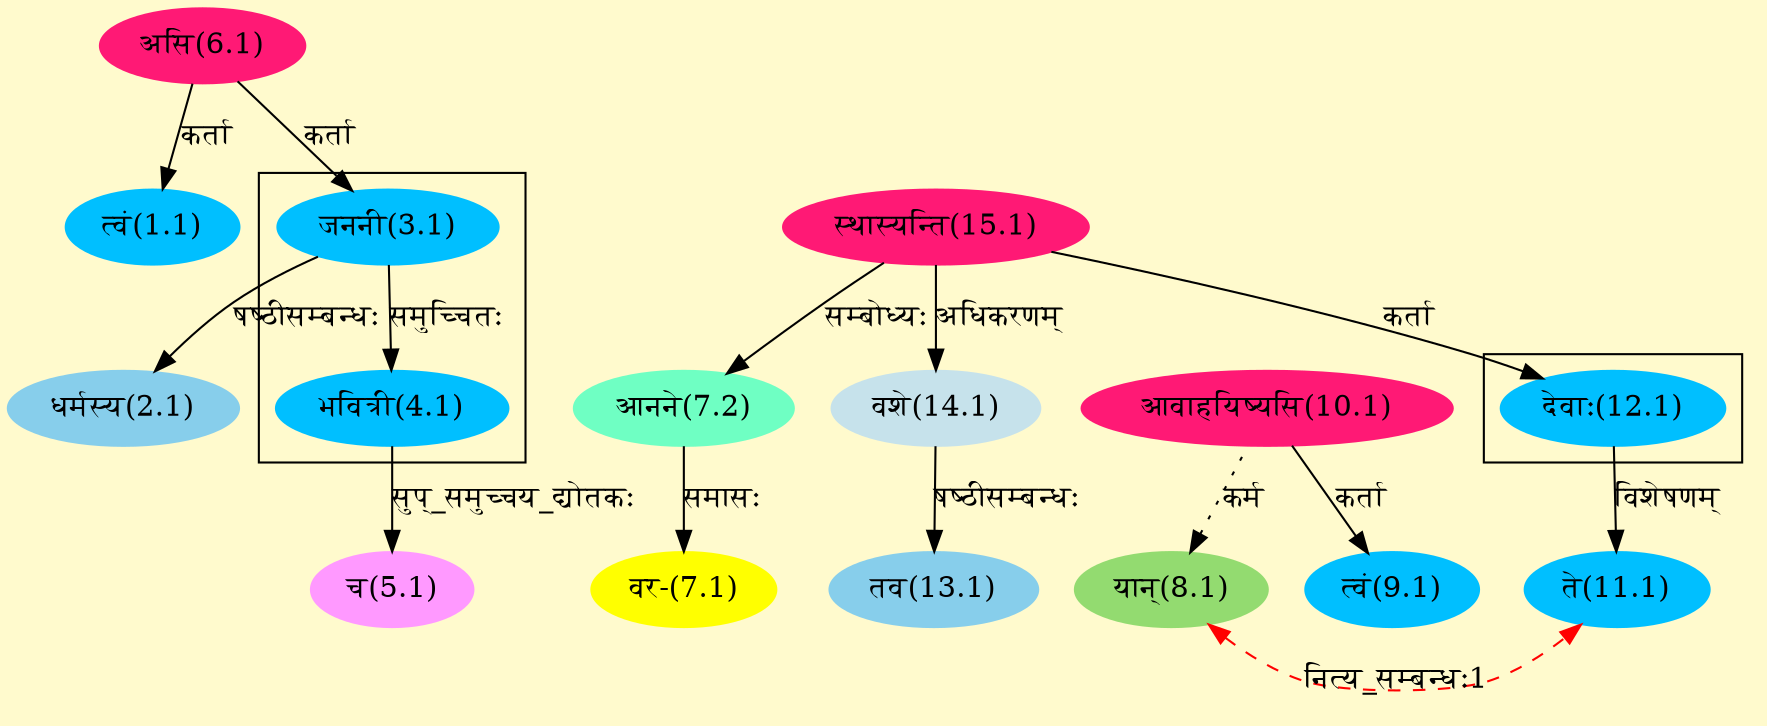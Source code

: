 digraph G{
rankdir=BT;
 compound=true;
 bgcolor="lemonchiffon1";

subgraph cluster_1{
Node4_1 [style=filled, color="#00BFFF" label = "भवित्री(4.1)"]
Node3_1 [style=filled, color="#00BFFF" label = "जननी(3.1)"]

}

subgraph cluster_2{
Node11_1 [style=filled, color="#00BFFF" label = "ते(11.1)"]
Node12_1 [style=filled, color="#00BFFF" label = "देवाः(12.1)"]

}
Node1_1 [style=filled, color="#00BFFF" label = "त्वं(1.1)"]
Node6_1 [style=filled, color="#FF1975" label = "असि(6.1)"]
Node2_1 [style=filled, color="#87CEEB" label = "धर्मस्य(2.1)"]
Node3_1 [style=filled, color="#00BFFF" label = "जननी(3.1)"]
Node5_1 [style=filled, color="#FF99FF" label = "च(5.1)"]
Node4_1 [style=filled, color="#00BFFF" label = "भवित्री(4.1)"]
Node [style=filled, color="" label = "()"]
Node7_1 [style=filled, color="#FFFF00" label = "वर-(7.1)"]
Node7_2 [style=filled, color="#6FFFC3" label = "आनने(7.2)"]
Node15_1 [style=filled, color="#FF1975" label = "स्थास्यन्ति(15.1)"]
Node8_1 [style=filled, color="#93DB70" label = "यान्(8.1)"]
Node11_1 [style=filled, color="#00BFFF" label = "ते(11.1)"]
Node10_1 [style=filled, color="#FF1975" label = "आवाहयिष्यसि(10.1)"]
Node9_1 [style=filled, color="#00BFFF" label = "त्वं(9.1)"]
Node12_1 [style=filled, color="#00BFFF" label = "देवाः(12.1)"]
Node13_1 [style=filled, color="#87CEEB" label = "तव(13.1)"]
Node14_1 [style=filled, color="#C6E2EB" label = "वशे(14.1)"]
{rank = same; Node8_1; Node11_1;}
/* Start of Relations section */

Node1_1 -> Node6_1 [  label="कर्ता"  dir="back" ]
Node2_1 -> Node3_1 [  label="षष्ठीसम्बन्धः"  dir="back" ]
Node3_1 -> Node6_1 [  label="कर्ता"  dir="back" ]
Node4_1 -> Node3_1 [  label="समुच्चितः"  dir="back" ]
Node5_1 -> Node4_1 [  label="सुप्_समुच्चय_द्योतकः"  dir="back" ]
Node7_1 -> Node7_2 [  label="समासः"  dir="back" ]
Node7_2 -> Node15_1 [  label="सम्बोध्यः"  dir="back" ]
Node8_1 -> Node11_1 [ style=dashed color="red" label="नित्य_सम्बन्धः1"  dir="both" ]
Node8_1 -> Node10_1 [ style=dotted label="कर्म"  dir="back" ]
Node9_1 -> Node10_1 [  label="कर्ता"  dir="back" ]
Node11_1 -> Node12_1 [  label="विशेषणम्"  dir="back" ]
Node12_1 -> Node15_1 [  label="कर्ता"  dir="back" ]
Node13_1 -> Node14_1 [  label="षष्ठीसम्बन्धः"  dir="back" ]
Node14_1 -> Node15_1 [  label="अधिकरणम्"  dir="back" ]
}
